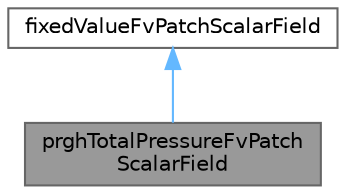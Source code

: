 digraph "prghTotalPressureFvPatchScalarField"
{
 // LATEX_PDF_SIZE
  bgcolor="transparent";
  edge [fontname=Helvetica,fontsize=10,labelfontname=Helvetica,labelfontsize=10];
  node [fontname=Helvetica,fontsize=10,shape=box,height=0.2,width=0.4];
  Node1 [id="Node000001",label="prghTotalPressureFvPatch\lScalarField",height=0.2,width=0.4,color="gray40", fillcolor="grey60", style="filled", fontcolor="black",tooltip="This boundary condition provides static pressure condition for p_rgh, calculated as:"];
  Node2 -> Node1 [id="edge1_Node000001_Node000002",dir="back",color="steelblue1",style="solid",tooltip=" "];
  Node2 [id="Node000002",label="fixedValueFvPatchScalarField",height=0.2,width=0.4,color="gray40", fillcolor="white", style="filled",tooltip=" "];
}
